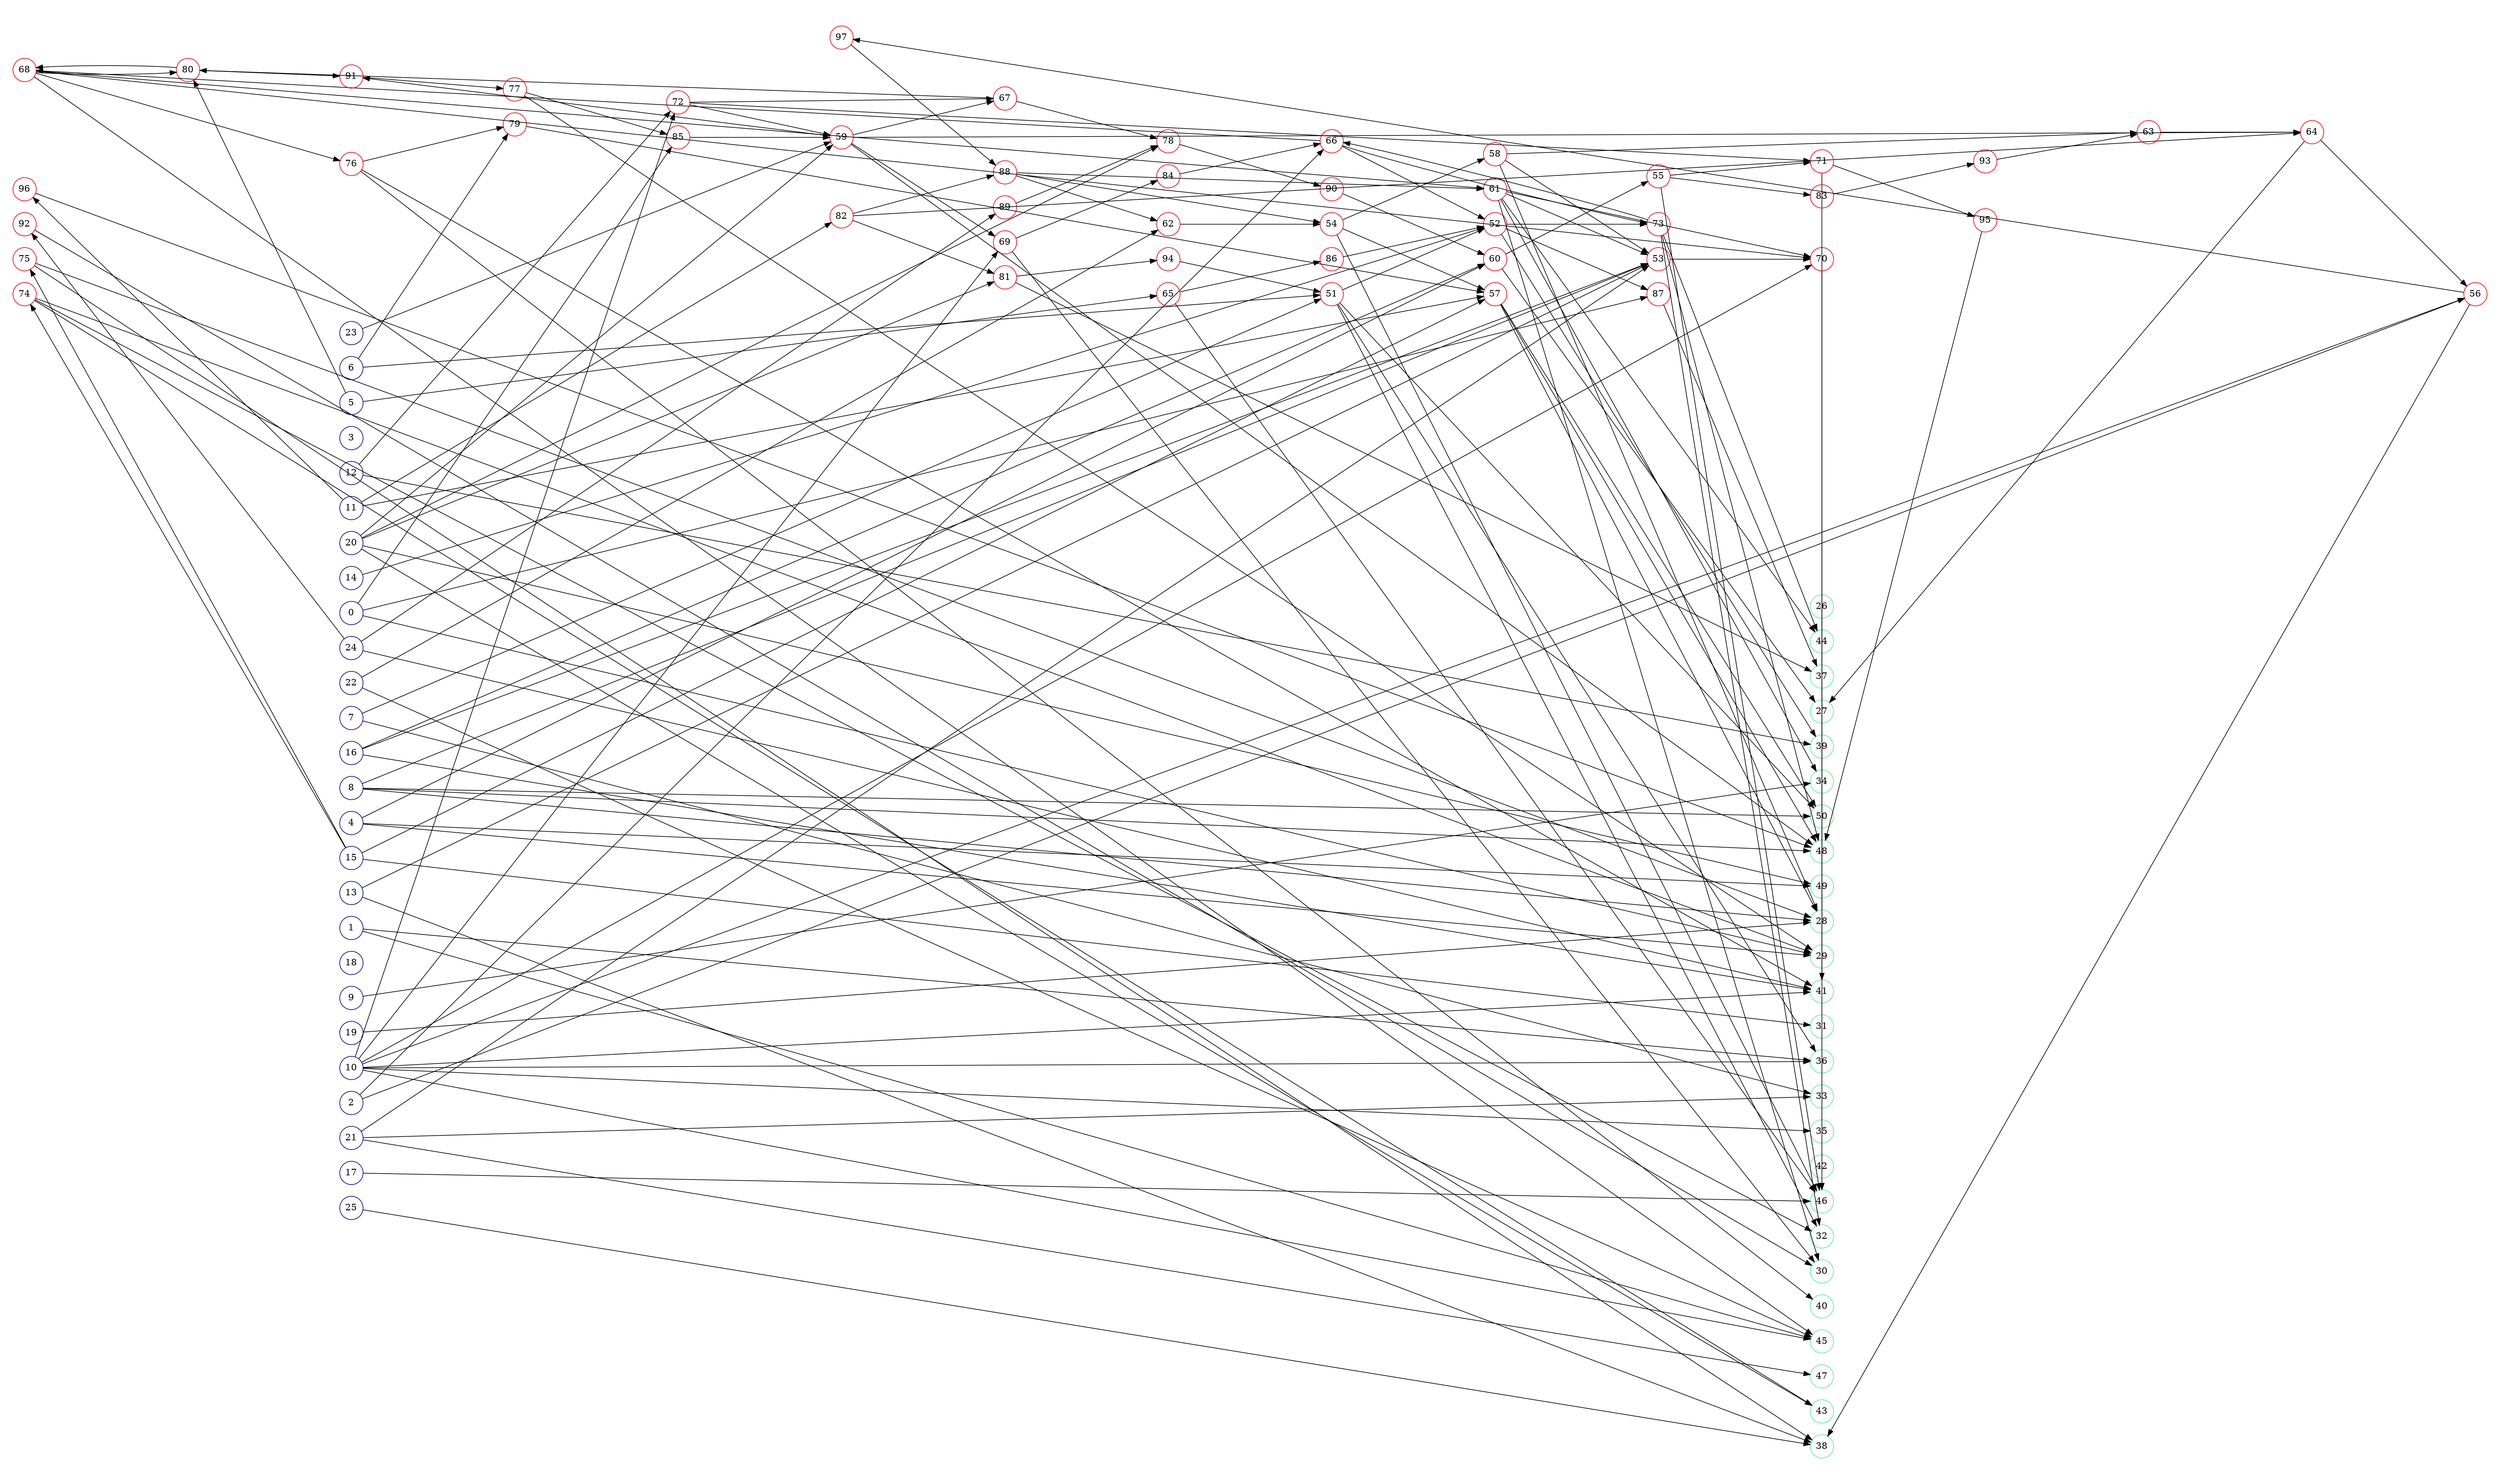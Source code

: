 digraph neural{
    graph [rankdir="LR" ranksep="3.0"]
    splines=line;

    width=0.1;
    node[fixedsize=true];
    color=white;
    node [style=solid,color=red2, shape=circle];

    subgraph cluster_0 {
        color=white;
	node [style=solid,color=blue4, shape=circle];
0 1 2 3 4 5 6 7 8 9 10 11 12 13 14 15 16 17 18 19 20 21 22 23 24 25;
    }
    
    subgraph cluster_2 {
        color=white;
	node [style=solid,color=seagreen2, shape=circle];
26 27 28 29 30 31 32 33 34 35 36 37 38 39 40 41 42 43 44 45 46 47 48 49 50;
    }
    subgraph cluster_1 {
        color=white;
        node [style=solid,color=red2, shape=circle];
		
    97->88
    56->97
    96->48
    11->96
    67->78
    88->62
    82->81
    21->53
    77->29
    73->66
    57->28
    10->70
    72->71
    64->56
    87->37
    0->87
    86->52
    65->86
    61->53
    16->53
    75->38
    68->80
    74->32
    85->59
    77->85
    84->66
    69->84
    55->83
    60->27
    74->29
    76->41
    25->38
    82->64
    11->82
    20->81
    16->60
    54->46
    23->59
    60->55
    61->30
    10->45
    13->53
    10->36
    22->62
    62->54
    63->64
    64->27
    11->57
    58->63
    5->65
    66->52
    4->29
    65->46
    2->66
    20->59
    1->36
    8->48
    73->32
    24->92
    92->30
    6->51
    83->93
    21->33
    68->61
    93->63
    8->53
    59->48
    82->88
    59->64
    52->87
    14->52
    71->95
    20->43
    10->41
    95->48
    17->46
    1->45
    94->51
    9->34
    81->94
    66->68
    2->56
    80->91
    55->46
    15->31
    20->49
    7->33
    91->77
    10->35
    59->91
    51->50
    90->60
    78->90
    0->85
    51->52
    88->61
    76->79
    7->51
    81->37
    0->29
    10->69
    4->60
    22->45
    89->78
    16->41
    24->89
    4->49
    88->54
    13->38
    15->57
    57->50
    54->58
    58->53
    10->56
    59->67
    59->69
    53->70
    70->46
    61->34
    56->38
    68->45
    58->28
    55->71
    12->72
    72->67
    51->36
    71->41
    24->41
    10->72
    52->73
    73->48
    15->74
    74->43
    72->59
    51->32
    21->47
    57->48
    19->28
    15->75
    75->28
    68->76
    76->40
    12->39
    54->57
    69->30
    61->44
    73->44
    20->78
    68->70
    8->50
    61->70
    52->39
    6->79
    79->57
    67->80
    80->68
    5->80
    66->73
    8->28
    }
}
